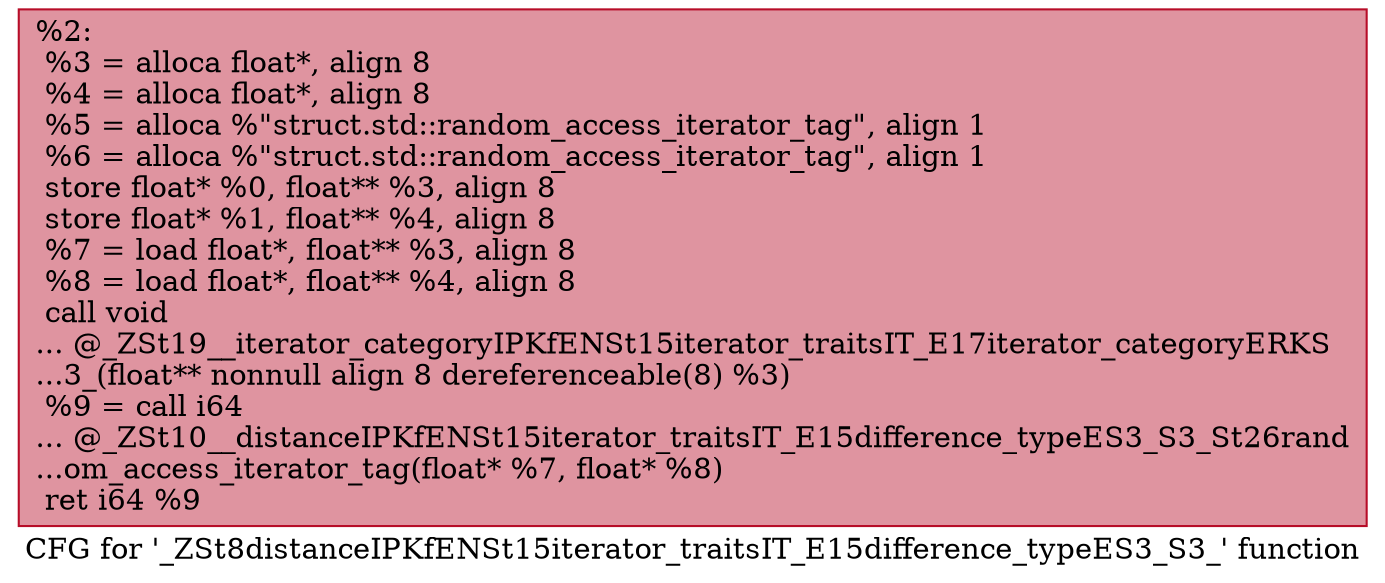 digraph "CFG for '_ZSt8distanceIPKfENSt15iterator_traitsIT_E15difference_typeES3_S3_' function" {
	label="CFG for '_ZSt8distanceIPKfENSt15iterator_traitsIT_E15difference_typeES3_S3_' function";

	Node0x559363e1d720 [shape=record,color="#b70d28ff", style=filled, fillcolor="#b70d2870",label="{%2:\l  %3 = alloca float*, align 8\l  %4 = alloca float*, align 8\l  %5 = alloca %\"struct.std::random_access_iterator_tag\", align 1\l  %6 = alloca %\"struct.std::random_access_iterator_tag\", align 1\l  store float* %0, float** %3, align 8\l  store float* %1, float** %4, align 8\l  %7 = load float*, float** %3, align 8\l  %8 = load float*, float** %4, align 8\l  call void\l... @_ZSt19__iterator_categoryIPKfENSt15iterator_traitsIT_E17iterator_categoryERKS\l...3_(float** nonnull align 8 dereferenceable(8) %3)\l  %9 = call i64\l... @_ZSt10__distanceIPKfENSt15iterator_traitsIT_E15difference_typeES3_S3_St26rand\l...om_access_iterator_tag(float* %7, float* %8)\l  ret i64 %9\l}"];
}
